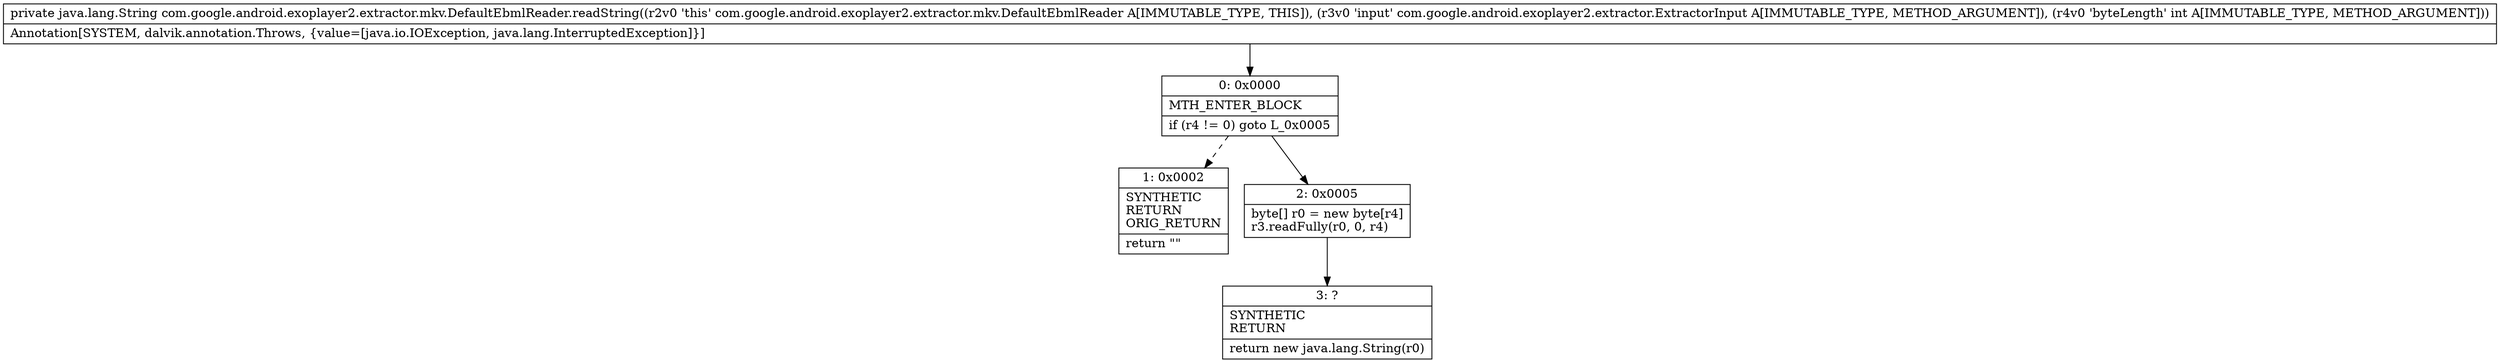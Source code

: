 digraph "CFG forcom.google.android.exoplayer2.extractor.mkv.DefaultEbmlReader.readString(Lcom\/google\/android\/exoplayer2\/extractor\/ExtractorInput;I)Ljava\/lang\/String;" {
Node_0 [shape=record,label="{0\:\ 0x0000|MTH_ENTER_BLOCK\l|if (r4 != 0) goto L_0x0005\l}"];
Node_1 [shape=record,label="{1\:\ 0x0002|SYNTHETIC\lRETURN\lORIG_RETURN\l|return \"\"\l}"];
Node_2 [shape=record,label="{2\:\ 0x0005|byte[] r0 = new byte[r4]\lr3.readFully(r0, 0, r4)\l}"];
Node_3 [shape=record,label="{3\:\ ?|SYNTHETIC\lRETURN\l|return new java.lang.String(r0)\l}"];
MethodNode[shape=record,label="{private java.lang.String com.google.android.exoplayer2.extractor.mkv.DefaultEbmlReader.readString((r2v0 'this' com.google.android.exoplayer2.extractor.mkv.DefaultEbmlReader A[IMMUTABLE_TYPE, THIS]), (r3v0 'input' com.google.android.exoplayer2.extractor.ExtractorInput A[IMMUTABLE_TYPE, METHOD_ARGUMENT]), (r4v0 'byteLength' int A[IMMUTABLE_TYPE, METHOD_ARGUMENT]))  | Annotation[SYSTEM, dalvik.annotation.Throws, \{value=[java.io.IOException, java.lang.InterruptedException]\}]\l}"];
MethodNode -> Node_0;
Node_0 -> Node_1[style=dashed];
Node_0 -> Node_2;
Node_2 -> Node_3;
}

